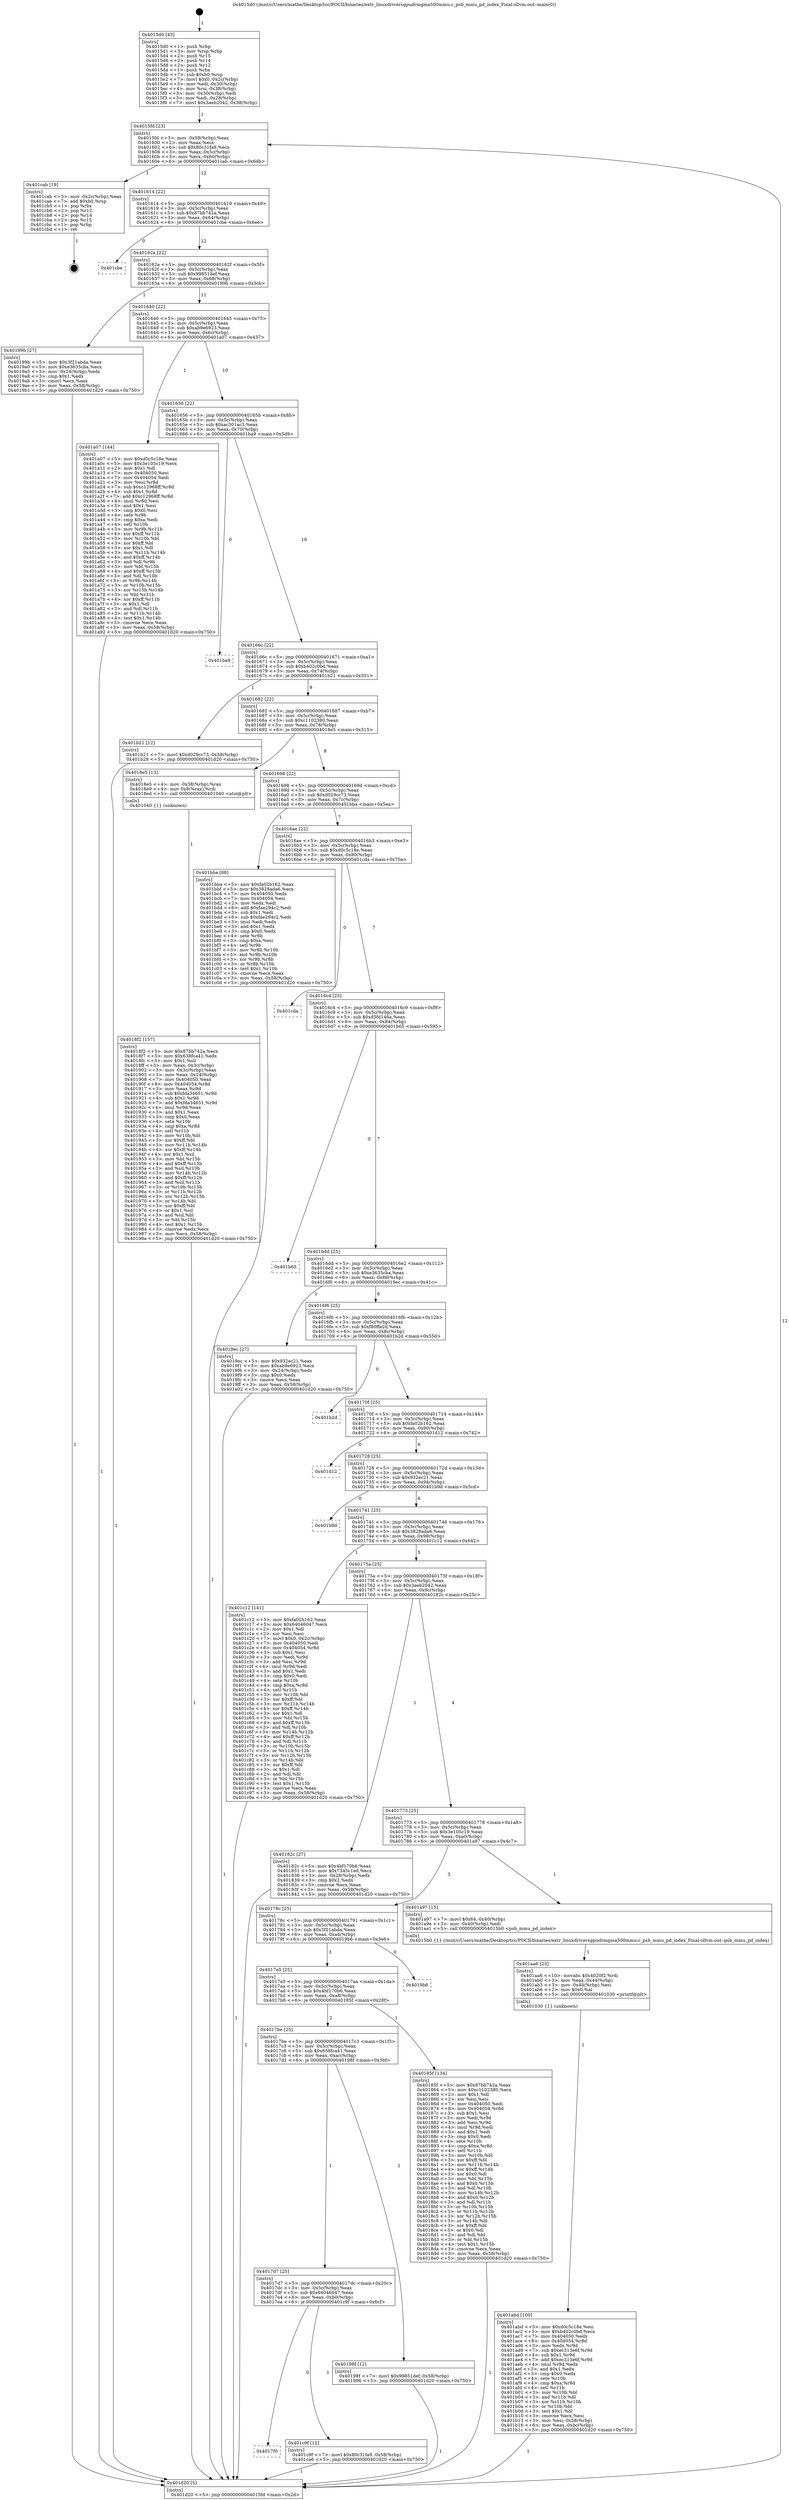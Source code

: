 digraph "0x4015d0" {
  label = "0x4015d0 (/mnt/c/Users/mathe/Desktop/tcc/POCII/binaries/extr_linuxdriversgpudrmgma500mmu.c_psb_mmu_pd_index_Final-ollvm.out::main(0))"
  labelloc = "t"
  node[shape=record]

  Entry [label="",width=0.3,height=0.3,shape=circle,fillcolor=black,style=filled]
  "0x4015fd" [label="{
     0x4015fd [23]\l
     | [instrs]\l
     &nbsp;&nbsp;0x4015fd \<+3\>: mov -0x58(%rbp),%eax\l
     &nbsp;&nbsp;0x401600 \<+2\>: mov %eax,%ecx\l
     &nbsp;&nbsp;0x401602 \<+6\>: sub $0x80c31fa9,%ecx\l
     &nbsp;&nbsp;0x401608 \<+3\>: mov %eax,-0x5c(%rbp)\l
     &nbsp;&nbsp;0x40160b \<+3\>: mov %ecx,-0x60(%rbp)\l
     &nbsp;&nbsp;0x40160e \<+6\>: je 0000000000401cab \<main+0x6db\>\l
  }"]
  "0x401cab" [label="{
     0x401cab [19]\l
     | [instrs]\l
     &nbsp;&nbsp;0x401cab \<+3\>: mov -0x2c(%rbp),%eax\l
     &nbsp;&nbsp;0x401cae \<+7\>: add $0xb0,%rsp\l
     &nbsp;&nbsp;0x401cb5 \<+1\>: pop %rbx\l
     &nbsp;&nbsp;0x401cb6 \<+2\>: pop %r12\l
     &nbsp;&nbsp;0x401cb8 \<+2\>: pop %r14\l
     &nbsp;&nbsp;0x401cba \<+2\>: pop %r15\l
     &nbsp;&nbsp;0x401cbc \<+1\>: pop %rbp\l
     &nbsp;&nbsp;0x401cbd \<+1\>: ret\l
  }"]
  "0x401614" [label="{
     0x401614 [22]\l
     | [instrs]\l
     &nbsp;&nbsp;0x401614 \<+5\>: jmp 0000000000401619 \<main+0x49\>\l
     &nbsp;&nbsp;0x401619 \<+3\>: mov -0x5c(%rbp),%eax\l
     &nbsp;&nbsp;0x40161c \<+5\>: sub $0x87bb742a,%eax\l
     &nbsp;&nbsp;0x401621 \<+3\>: mov %eax,-0x64(%rbp)\l
     &nbsp;&nbsp;0x401624 \<+6\>: je 0000000000401cbe \<main+0x6ee\>\l
  }"]
  Exit [label="",width=0.3,height=0.3,shape=circle,fillcolor=black,style=filled,peripheries=2]
  "0x401cbe" [label="{
     0x401cbe\l
  }", style=dashed]
  "0x40162a" [label="{
     0x40162a [22]\l
     | [instrs]\l
     &nbsp;&nbsp;0x40162a \<+5\>: jmp 000000000040162f \<main+0x5f\>\l
     &nbsp;&nbsp;0x40162f \<+3\>: mov -0x5c(%rbp),%eax\l
     &nbsp;&nbsp;0x401632 \<+5\>: sub $0x99851def,%eax\l
     &nbsp;&nbsp;0x401637 \<+3\>: mov %eax,-0x68(%rbp)\l
     &nbsp;&nbsp;0x40163a \<+6\>: je 000000000040199b \<main+0x3cb\>\l
  }"]
  "0x4017f0" [label="{
     0x4017f0\l
  }", style=dashed]
  "0x40199b" [label="{
     0x40199b [27]\l
     | [instrs]\l
     &nbsp;&nbsp;0x40199b \<+5\>: mov $0x3f21abda,%eax\l
     &nbsp;&nbsp;0x4019a0 \<+5\>: mov $0xe3635cba,%ecx\l
     &nbsp;&nbsp;0x4019a5 \<+3\>: mov -0x24(%rbp),%edx\l
     &nbsp;&nbsp;0x4019a8 \<+3\>: cmp $0x1,%edx\l
     &nbsp;&nbsp;0x4019ab \<+3\>: cmovl %ecx,%eax\l
     &nbsp;&nbsp;0x4019ae \<+3\>: mov %eax,-0x58(%rbp)\l
     &nbsp;&nbsp;0x4019b1 \<+5\>: jmp 0000000000401d20 \<main+0x750\>\l
  }"]
  "0x401640" [label="{
     0x401640 [22]\l
     | [instrs]\l
     &nbsp;&nbsp;0x401640 \<+5\>: jmp 0000000000401645 \<main+0x75\>\l
     &nbsp;&nbsp;0x401645 \<+3\>: mov -0x5c(%rbp),%eax\l
     &nbsp;&nbsp;0x401648 \<+5\>: sub $0xab9e6923,%eax\l
     &nbsp;&nbsp;0x40164d \<+3\>: mov %eax,-0x6c(%rbp)\l
     &nbsp;&nbsp;0x401650 \<+6\>: je 0000000000401a07 \<main+0x437\>\l
  }"]
  "0x401c9f" [label="{
     0x401c9f [12]\l
     | [instrs]\l
     &nbsp;&nbsp;0x401c9f \<+7\>: movl $0x80c31fa9,-0x58(%rbp)\l
     &nbsp;&nbsp;0x401ca6 \<+5\>: jmp 0000000000401d20 \<main+0x750\>\l
  }"]
  "0x401a07" [label="{
     0x401a07 [144]\l
     | [instrs]\l
     &nbsp;&nbsp;0x401a07 \<+5\>: mov $0xd0c5c18e,%eax\l
     &nbsp;&nbsp;0x401a0c \<+5\>: mov $0x3e105c19,%ecx\l
     &nbsp;&nbsp;0x401a11 \<+2\>: mov $0x1,%dl\l
     &nbsp;&nbsp;0x401a13 \<+7\>: mov 0x404050,%esi\l
     &nbsp;&nbsp;0x401a1a \<+7\>: mov 0x404054,%edi\l
     &nbsp;&nbsp;0x401a21 \<+3\>: mov %esi,%r8d\l
     &nbsp;&nbsp;0x401a24 \<+7\>: sub $0xc12968ff,%r8d\l
     &nbsp;&nbsp;0x401a2b \<+4\>: sub $0x1,%r8d\l
     &nbsp;&nbsp;0x401a2f \<+7\>: add $0xc12968ff,%r8d\l
     &nbsp;&nbsp;0x401a36 \<+4\>: imul %r8d,%esi\l
     &nbsp;&nbsp;0x401a3a \<+3\>: and $0x1,%esi\l
     &nbsp;&nbsp;0x401a3d \<+3\>: cmp $0x0,%esi\l
     &nbsp;&nbsp;0x401a40 \<+4\>: sete %r9b\l
     &nbsp;&nbsp;0x401a44 \<+3\>: cmp $0xa,%edi\l
     &nbsp;&nbsp;0x401a47 \<+4\>: setl %r10b\l
     &nbsp;&nbsp;0x401a4b \<+3\>: mov %r9b,%r11b\l
     &nbsp;&nbsp;0x401a4e \<+4\>: xor $0xff,%r11b\l
     &nbsp;&nbsp;0x401a52 \<+3\>: mov %r10b,%bl\l
     &nbsp;&nbsp;0x401a55 \<+3\>: xor $0xff,%bl\l
     &nbsp;&nbsp;0x401a58 \<+3\>: xor $0x1,%dl\l
     &nbsp;&nbsp;0x401a5b \<+3\>: mov %r11b,%r14b\l
     &nbsp;&nbsp;0x401a5e \<+4\>: and $0xff,%r14b\l
     &nbsp;&nbsp;0x401a62 \<+3\>: and %dl,%r9b\l
     &nbsp;&nbsp;0x401a65 \<+3\>: mov %bl,%r15b\l
     &nbsp;&nbsp;0x401a68 \<+4\>: and $0xff,%r15b\l
     &nbsp;&nbsp;0x401a6c \<+3\>: and %dl,%r10b\l
     &nbsp;&nbsp;0x401a6f \<+3\>: or %r9b,%r14b\l
     &nbsp;&nbsp;0x401a72 \<+3\>: or %r10b,%r15b\l
     &nbsp;&nbsp;0x401a75 \<+3\>: xor %r15b,%r14b\l
     &nbsp;&nbsp;0x401a78 \<+3\>: or %bl,%r11b\l
     &nbsp;&nbsp;0x401a7b \<+4\>: xor $0xff,%r11b\l
     &nbsp;&nbsp;0x401a7f \<+3\>: or $0x1,%dl\l
     &nbsp;&nbsp;0x401a82 \<+3\>: and %dl,%r11b\l
     &nbsp;&nbsp;0x401a85 \<+3\>: or %r11b,%r14b\l
     &nbsp;&nbsp;0x401a88 \<+4\>: test $0x1,%r14b\l
     &nbsp;&nbsp;0x401a8c \<+3\>: cmovne %ecx,%eax\l
     &nbsp;&nbsp;0x401a8f \<+3\>: mov %eax,-0x58(%rbp)\l
     &nbsp;&nbsp;0x401a92 \<+5\>: jmp 0000000000401d20 \<main+0x750\>\l
  }"]
  "0x401656" [label="{
     0x401656 [22]\l
     | [instrs]\l
     &nbsp;&nbsp;0x401656 \<+5\>: jmp 000000000040165b \<main+0x8b\>\l
     &nbsp;&nbsp;0x40165b \<+3\>: mov -0x5c(%rbp),%eax\l
     &nbsp;&nbsp;0x40165e \<+5\>: sub $0xac301ac3,%eax\l
     &nbsp;&nbsp;0x401663 \<+3\>: mov %eax,-0x70(%rbp)\l
     &nbsp;&nbsp;0x401666 \<+6\>: je 0000000000401ba9 \<main+0x5d9\>\l
  }"]
  "0x401abd" [label="{
     0x401abd [100]\l
     | [instrs]\l
     &nbsp;&nbsp;0x401abd \<+5\>: mov $0xd0c5c18e,%esi\l
     &nbsp;&nbsp;0x401ac2 \<+5\>: mov $0xb402c0bd,%ecx\l
     &nbsp;&nbsp;0x401ac7 \<+7\>: mov 0x404050,%edx\l
     &nbsp;&nbsp;0x401ace \<+8\>: mov 0x404054,%r8d\l
     &nbsp;&nbsp;0x401ad6 \<+3\>: mov %edx,%r9d\l
     &nbsp;&nbsp;0x401ad9 \<+7\>: sub $0xec313e6f,%r9d\l
     &nbsp;&nbsp;0x401ae0 \<+4\>: sub $0x1,%r9d\l
     &nbsp;&nbsp;0x401ae4 \<+7\>: add $0xec313e6f,%r9d\l
     &nbsp;&nbsp;0x401aeb \<+4\>: imul %r9d,%edx\l
     &nbsp;&nbsp;0x401aef \<+3\>: and $0x1,%edx\l
     &nbsp;&nbsp;0x401af2 \<+3\>: cmp $0x0,%edx\l
     &nbsp;&nbsp;0x401af5 \<+4\>: sete %r10b\l
     &nbsp;&nbsp;0x401af9 \<+4\>: cmp $0xa,%r8d\l
     &nbsp;&nbsp;0x401afd \<+4\>: setl %r11b\l
     &nbsp;&nbsp;0x401b01 \<+3\>: mov %r10b,%bl\l
     &nbsp;&nbsp;0x401b04 \<+3\>: and %r11b,%bl\l
     &nbsp;&nbsp;0x401b07 \<+3\>: xor %r11b,%r10b\l
     &nbsp;&nbsp;0x401b0a \<+3\>: or %r10b,%bl\l
     &nbsp;&nbsp;0x401b0d \<+3\>: test $0x1,%bl\l
     &nbsp;&nbsp;0x401b10 \<+3\>: cmovne %ecx,%esi\l
     &nbsp;&nbsp;0x401b13 \<+3\>: mov %esi,-0x58(%rbp)\l
     &nbsp;&nbsp;0x401b16 \<+6\>: mov %eax,-0xbc(%rbp)\l
     &nbsp;&nbsp;0x401b1c \<+5\>: jmp 0000000000401d20 \<main+0x750\>\l
  }"]
  "0x401ba9" [label="{
     0x401ba9\l
  }", style=dashed]
  "0x40166c" [label="{
     0x40166c [22]\l
     | [instrs]\l
     &nbsp;&nbsp;0x40166c \<+5\>: jmp 0000000000401671 \<main+0xa1\>\l
     &nbsp;&nbsp;0x401671 \<+3\>: mov -0x5c(%rbp),%eax\l
     &nbsp;&nbsp;0x401674 \<+5\>: sub $0xb402c0bd,%eax\l
     &nbsp;&nbsp;0x401679 \<+3\>: mov %eax,-0x74(%rbp)\l
     &nbsp;&nbsp;0x40167c \<+6\>: je 0000000000401b21 \<main+0x551\>\l
  }"]
  "0x401aa6" [label="{
     0x401aa6 [23]\l
     | [instrs]\l
     &nbsp;&nbsp;0x401aa6 \<+10\>: movabs $0x4020f2,%rdi\l
     &nbsp;&nbsp;0x401ab0 \<+3\>: mov %eax,-0x44(%rbp)\l
     &nbsp;&nbsp;0x401ab3 \<+3\>: mov -0x44(%rbp),%esi\l
     &nbsp;&nbsp;0x401ab6 \<+2\>: mov $0x0,%al\l
     &nbsp;&nbsp;0x401ab8 \<+5\>: call 0000000000401030 \<printf@plt\>\l
     | [calls]\l
     &nbsp;&nbsp;0x401030 \{1\} (unknown)\l
  }"]
  "0x401b21" [label="{
     0x401b21 [12]\l
     | [instrs]\l
     &nbsp;&nbsp;0x401b21 \<+7\>: movl $0xd029cc73,-0x58(%rbp)\l
     &nbsp;&nbsp;0x401b28 \<+5\>: jmp 0000000000401d20 \<main+0x750\>\l
  }"]
  "0x401682" [label="{
     0x401682 [22]\l
     | [instrs]\l
     &nbsp;&nbsp;0x401682 \<+5\>: jmp 0000000000401687 \<main+0xb7\>\l
     &nbsp;&nbsp;0x401687 \<+3\>: mov -0x5c(%rbp),%eax\l
     &nbsp;&nbsp;0x40168a \<+5\>: sub $0xc1102380,%eax\l
     &nbsp;&nbsp;0x40168f \<+3\>: mov %eax,-0x78(%rbp)\l
     &nbsp;&nbsp;0x401692 \<+6\>: je 00000000004018e5 \<main+0x315\>\l
  }"]
  "0x4017d7" [label="{
     0x4017d7 [25]\l
     | [instrs]\l
     &nbsp;&nbsp;0x4017d7 \<+5\>: jmp 00000000004017dc \<main+0x20c\>\l
     &nbsp;&nbsp;0x4017dc \<+3\>: mov -0x5c(%rbp),%eax\l
     &nbsp;&nbsp;0x4017df \<+5\>: sub $0x64046047,%eax\l
     &nbsp;&nbsp;0x4017e4 \<+6\>: mov %eax,-0xb0(%rbp)\l
     &nbsp;&nbsp;0x4017ea \<+6\>: je 0000000000401c9f \<main+0x6cf\>\l
  }"]
  "0x4018e5" [label="{
     0x4018e5 [13]\l
     | [instrs]\l
     &nbsp;&nbsp;0x4018e5 \<+4\>: mov -0x38(%rbp),%rax\l
     &nbsp;&nbsp;0x4018e9 \<+4\>: mov 0x8(%rax),%rdi\l
     &nbsp;&nbsp;0x4018ed \<+5\>: call 0000000000401040 \<atoi@plt\>\l
     | [calls]\l
     &nbsp;&nbsp;0x401040 \{1\} (unknown)\l
  }"]
  "0x401698" [label="{
     0x401698 [22]\l
     | [instrs]\l
     &nbsp;&nbsp;0x401698 \<+5\>: jmp 000000000040169d \<main+0xcd\>\l
     &nbsp;&nbsp;0x40169d \<+3\>: mov -0x5c(%rbp),%eax\l
     &nbsp;&nbsp;0x4016a0 \<+5\>: sub $0xd029cc73,%eax\l
     &nbsp;&nbsp;0x4016a5 \<+3\>: mov %eax,-0x7c(%rbp)\l
     &nbsp;&nbsp;0x4016a8 \<+6\>: je 0000000000401bba \<main+0x5ea\>\l
  }"]
  "0x40198f" [label="{
     0x40198f [12]\l
     | [instrs]\l
     &nbsp;&nbsp;0x40198f \<+7\>: movl $0x99851def,-0x58(%rbp)\l
     &nbsp;&nbsp;0x401996 \<+5\>: jmp 0000000000401d20 \<main+0x750\>\l
  }"]
  "0x401bba" [label="{
     0x401bba [88]\l
     | [instrs]\l
     &nbsp;&nbsp;0x401bba \<+5\>: mov $0xfa02b162,%eax\l
     &nbsp;&nbsp;0x401bbf \<+5\>: mov $0x3828ada6,%ecx\l
     &nbsp;&nbsp;0x401bc4 \<+7\>: mov 0x404050,%edx\l
     &nbsp;&nbsp;0x401bcb \<+7\>: mov 0x404054,%esi\l
     &nbsp;&nbsp;0x401bd2 \<+2\>: mov %edx,%edi\l
     &nbsp;&nbsp;0x401bd4 \<+6\>: add $0xfae294c2,%edi\l
     &nbsp;&nbsp;0x401bda \<+3\>: sub $0x1,%edi\l
     &nbsp;&nbsp;0x401bdd \<+6\>: sub $0xfae294c2,%edi\l
     &nbsp;&nbsp;0x401be3 \<+3\>: imul %edi,%edx\l
     &nbsp;&nbsp;0x401be6 \<+3\>: and $0x1,%edx\l
     &nbsp;&nbsp;0x401be9 \<+3\>: cmp $0x0,%edx\l
     &nbsp;&nbsp;0x401bec \<+4\>: sete %r8b\l
     &nbsp;&nbsp;0x401bf0 \<+3\>: cmp $0xa,%esi\l
     &nbsp;&nbsp;0x401bf3 \<+4\>: setl %r9b\l
     &nbsp;&nbsp;0x401bf7 \<+3\>: mov %r8b,%r10b\l
     &nbsp;&nbsp;0x401bfa \<+3\>: and %r9b,%r10b\l
     &nbsp;&nbsp;0x401bfd \<+3\>: xor %r9b,%r8b\l
     &nbsp;&nbsp;0x401c00 \<+3\>: or %r8b,%r10b\l
     &nbsp;&nbsp;0x401c03 \<+4\>: test $0x1,%r10b\l
     &nbsp;&nbsp;0x401c07 \<+3\>: cmovne %ecx,%eax\l
     &nbsp;&nbsp;0x401c0a \<+3\>: mov %eax,-0x58(%rbp)\l
     &nbsp;&nbsp;0x401c0d \<+5\>: jmp 0000000000401d20 \<main+0x750\>\l
  }"]
  "0x4016ae" [label="{
     0x4016ae [22]\l
     | [instrs]\l
     &nbsp;&nbsp;0x4016ae \<+5\>: jmp 00000000004016b3 \<main+0xe3\>\l
     &nbsp;&nbsp;0x4016b3 \<+3\>: mov -0x5c(%rbp),%eax\l
     &nbsp;&nbsp;0x4016b6 \<+5\>: sub $0xd0c5c18e,%eax\l
     &nbsp;&nbsp;0x4016bb \<+3\>: mov %eax,-0x80(%rbp)\l
     &nbsp;&nbsp;0x4016be \<+6\>: je 0000000000401cda \<main+0x70a\>\l
  }"]
  "0x4018f2" [label="{
     0x4018f2 [157]\l
     | [instrs]\l
     &nbsp;&nbsp;0x4018f2 \<+5\>: mov $0x87bb742a,%ecx\l
     &nbsp;&nbsp;0x4018f7 \<+5\>: mov $0x638fca41,%edx\l
     &nbsp;&nbsp;0x4018fc \<+3\>: mov $0x1,%sil\l
     &nbsp;&nbsp;0x4018ff \<+3\>: mov %eax,-0x3c(%rbp)\l
     &nbsp;&nbsp;0x401902 \<+3\>: mov -0x3c(%rbp),%eax\l
     &nbsp;&nbsp;0x401905 \<+3\>: mov %eax,-0x24(%rbp)\l
     &nbsp;&nbsp;0x401908 \<+7\>: mov 0x404050,%eax\l
     &nbsp;&nbsp;0x40190f \<+8\>: mov 0x404054,%r8d\l
     &nbsp;&nbsp;0x401917 \<+3\>: mov %eax,%r9d\l
     &nbsp;&nbsp;0x40191a \<+7\>: sub $0xfda34651,%r9d\l
     &nbsp;&nbsp;0x401921 \<+4\>: sub $0x1,%r9d\l
     &nbsp;&nbsp;0x401925 \<+7\>: add $0xfda34651,%r9d\l
     &nbsp;&nbsp;0x40192c \<+4\>: imul %r9d,%eax\l
     &nbsp;&nbsp;0x401930 \<+3\>: and $0x1,%eax\l
     &nbsp;&nbsp;0x401933 \<+3\>: cmp $0x0,%eax\l
     &nbsp;&nbsp;0x401936 \<+4\>: sete %r10b\l
     &nbsp;&nbsp;0x40193a \<+4\>: cmp $0xa,%r8d\l
     &nbsp;&nbsp;0x40193e \<+4\>: setl %r11b\l
     &nbsp;&nbsp;0x401942 \<+3\>: mov %r10b,%bl\l
     &nbsp;&nbsp;0x401945 \<+3\>: xor $0xff,%bl\l
     &nbsp;&nbsp;0x401948 \<+3\>: mov %r11b,%r14b\l
     &nbsp;&nbsp;0x40194b \<+4\>: xor $0xff,%r14b\l
     &nbsp;&nbsp;0x40194f \<+4\>: xor $0x1,%sil\l
     &nbsp;&nbsp;0x401953 \<+3\>: mov %bl,%r15b\l
     &nbsp;&nbsp;0x401956 \<+4\>: and $0xff,%r15b\l
     &nbsp;&nbsp;0x40195a \<+3\>: and %sil,%r10b\l
     &nbsp;&nbsp;0x40195d \<+3\>: mov %r14b,%r12b\l
     &nbsp;&nbsp;0x401960 \<+4\>: and $0xff,%r12b\l
     &nbsp;&nbsp;0x401964 \<+3\>: and %sil,%r11b\l
     &nbsp;&nbsp;0x401967 \<+3\>: or %r10b,%r15b\l
     &nbsp;&nbsp;0x40196a \<+3\>: or %r11b,%r12b\l
     &nbsp;&nbsp;0x40196d \<+3\>: xor %r12b,%r15b\l
     &nbsp;&nbsp;0x401970 \<+3\>: or %r14b,%bl\l
     &nbsp;&nbsp;0x401973 \<+3\>: xor $0xff,%bl\l
     &nbsp;&nbsp;0x401976 \<+4\>: or $0x1,%sil\l
     &nbsp;&nbsp;0x40197a \<+3\>: and %sil,%bl\l
     &nbsp;&nbsp;0x40197d \<+3\>: or %bl,%r15b\l
     &nbsp;&nbsp;0x401980 \<+4\>: test $0x1,%r15b\l
     &nbsp;&nbsp;0x401984 \<+3\>: cmovne %edx,%ecx\l
     &nbsp;&nbsp;0x401987 \<+3\>: mov %ecx,-0x58(%rbp)\l
     &nbsp;&nbsp;0x40198a \<+5\>: jmp 0000000000401d20 \<main+0x750\>\l
  }"]
  "0x401cda" [label="{
     0x401cda\l
  }", style=dashed]
  "0x4016c4" [label="{
     0x4016c4 [25]\l
     | [instrs]\l
     &nbsp;&nbsp;0x4016c4 \<+5\>: jmp 00000000004016c9 \<main+0xf9\>\l
     &nbsp;&nbsp;0x4016c9 \<+3\>: mov -0x5c(%rbp),%eax\l
     &nbsp;&nbsp;0x4016cc \<+5\>: sub $0xd5fd146a,%eax\l
     &nbsp;&nbsp;0x4016d1 \<+6\>: mov %eax,-0x84(%rbp)\l
     &nbsp;&nbsp;0x4016d7 \<+6\>: je 0000000000401b65 \<main+0x595\>\l
  }"]
  "0x4017be" [label="{
     0x4017be [25]\l
     | [instrs]\l
     &nbsp;&nbsp;0x4017be \<+5\>: jmp 00000000004017c3 \<main+0x1f3\>\l
     &nbsp;&nbsp;0x4017c3 \<+3\>: mov -0x5c(%rbp),%eax\l
     &nbsp;&nbsp;0x4017c6 \<+5\>: sub $0x638fca41,%eax\l
     &nbsp;&nbsp;0x4017cb \<+6\>: mov %eax,-0xac(%rbp)\l
     &nbsp;&nbsp;0x4017d1 \<+6\>: je 000000000040198f \<main+0x3bf\>\l
  }"]
  "0x401b65" [label="{
     0x401b65\l
  }", style=dashed]
  "0x4016dd" [label="{
     0x4016dd [25]\l
     | [instrs]\l
     &nbsp;&nbsp;0x4016dd \<+5\>: jmp 00000000004016e2 \<main+0x112\>\l
     &nbsp;&nbsp;0x4016e2 \<+3\>: mov -0x5c(%rbp),%eax\l
     &nbsp;&nbsp;0x4016e5 \<+5\>: sub $0xe3635cba,%eax\l
     &nbsp;&nbsp;0x4016ea \<+6\>: mov %eax,-0x88(%rbp)\l
     &nbsp;&nbsp;0x4016f0 \<+6\>: je 00000000004019ec \<main+0x41c\>\l
  }"]
  "0x40185f" [label="{
     0x40185f [134]\l
     | [instrs]\l
     &nbsp;&nbsp;0x40185f \<+5\>: mov $0x87bb742a,%eax\l
     &nbsp;&nbsp;0x401864 \<+5\>: mov $0xc1102380,%ecx\l
     &nbsp;&nbsp;0x401869 \<+2\>: mov $0x1,%dl\l
     &nbsp;&nbsp;0x40186b \<+2\>: xor %esi,%esi\l
     &nbsp;&nbsp;0x40186d \<+7\>: mov 0x404050,%edi\l
     &nbsp;&nbsp;0x401874 \<+8\>: mov 0x404054,%r8d\l
     &nbsp;&nbsp;0x40187c \<+3\>: sub $0x1,%esi\l
     &nbsp;&nbsp;0x40187f \<+3\>: mov %edi,%r9d\l
     &nbsp;&nbsp;0x401882 \<+3\>: add %esi,%r9d\l
     &nbsp;&nbsp;0x401885 \<+4\>: imul %r9d,%edi\l
     &nbsp;&nbsp;0x401889 \<+3\>: and $0x1,%edi\l
     &nbsp;&nbsp;0x40188c \<+3\>: cmp $0x0,%edi\l
     &nbsp;&nbsp;0x40188f \<+4\>: sete %r10b\l
     &nbsp;&nbsp;0x401893 \<+4\>: cmp $0xa,%r8d\l
     &nbsp;&nbsp;0x401897 \<+4\>: setl %r11b\l
     &nbsp;&nbsp;0x40189b \<+3\>: mov %r10b,%bl\l
     &nbsp;&nbsp;0x40189e \<+3\>: xor $0xff,%bl\l
     &nbsp;&nbsp;0x4018a1 \<+3\>: mov %r11b,%r14b\l
     &nbsp;&nbsp;0x4018a4 \<+4\>: xor $0xff,%r14b\l
     &nbsp;&nbsp;0x4018a8 \<+3\>: xor $0x0,%dl\l
     &nbsp;&nbsp;0x4018ab \<+3\>: mov %bl,%r15b\l
     &nbsp;&nbsp;0x4018ae \<+4\>: and $0x0,%r15b\l
     &nbsp;&nbsp;0x4018b2 \<+3\>: and %dl,%r10b\l
     &nbsp;&nbsp;0x4018b5 \<+3\>: mov %r14b,%r12b\l
     &nbsp;&nbsp;0x4018b8 \<+4\>: and $0x0,%r12b\l
     &nbsp;&nbsp;0x4018bc \<+3\>: and %dl,%r11b\l
     &nbsp;&nbsp;0x4018bf \<+3\>: or %r10b,%r15b\l
     &nbsp;&nbsp;0x4018c2 \<+3\>: or %r11b,%r12b\l
     &nbsp;&nbsp;0x4018c5 \<+3\>: xor %r12b,%r15b\l
     &nbsp;&nbsp;0x4018c8 \<+3\>: or %r14b,%bl\l
     &nbsp;&nbsp;0x4018cb \<+3\>: xor $0xff,%bl\l
     &nbsp;&nbsp;0x4018ce \<+3\>: or $0x0,%dl\l
     &nbsp;&nbsp;0x4018d1 \<+2\>: and %dl,%bl\l
     &nbsp;&nbsp;0x4018d3 \<+3\>: or %bl,%r15b\l
     &nbsp;&nbsp;0x4018d6 \<+4\>: test $0x1,%r15b\l
     &nbsp;&nbsp;0x4018da \<+3\>: cmovne %ecx,%eax\l
     &nbsp;&nbsp;0x4018dd \<+3\>: mov %eax,-0x58(%rbp)\l
     &nbsp;&nbsp;0x4018e0 \<+5\>: jmp 0000000000401d20 \<main+0x750\>\l
  }"]
  "0x4019ec" [label="{
     0x4019ec [27]\l
     | [instrs]\l
     &nbsp;&nbsp;0x4019ec \<+5\>: mov $0x932ec21,%eax\l
     &nbsp;&nbsp;0x4019f1 \<+5\>: mov $0xab9e6923,%ecx\l
     &nbsp;&nbsp;0x4019f6 \<+3\>: mov -0x24(%rbp),%edx\l
     &nbsp;&nbsp;0x4019f9 \<+3\>: cmp $0x0,%edx\l
     &nbsp;&nbsp;0x4019fc \<+3\>: cmove %ecx,%eax\l
     &nbsp;&nbsp;0x4019ff \<+3\>: mov %eax,-0x58(%rbp)\l
     &nbsp;&nbsp;0x401a02 \<+5\>: jmp 0000000000401d20 \<main+0x750\>\l
  }"]
  "0x4016f6" [label="{
     0x4016f6 [25]\l
     | [instrs]\l
     &nbsp;&nbsp;0x4016f6 \<+5\>: jmp 00000000004016fb \<main+0x12b\>\l
     &nbsp;&nbsp;0x4016fb \<+3\>: mov -0x5c(%rbp),%eax\l
     &nbsp;&nbsp;0x4016fe \<+5\>: sub $0xf80ffa2d,%eax\l
     &nbsp;&nbsp;0x401703 \<+6\>: mov %eax,-0x8c(%rbp)\l
     &nbsp;&nbsp;0x401709 \<+6\>: je 0000000000401b2d \<main+0x55d\>\l
  }"]
  "0x4017a5" [label="{
     0x4017a5 [25]\l
     | [instrs]\l
     &nbsp;&nbsp;0x4017a5 \<+5\>: jmp 00000000004017aa \<main+0x1da\>\l
     &nbsp;&nbsp;0x4017aa \<+3\>: mov -0x5c(%rbp),%eax\l
     &nbsp;&nbsp;0x4017ad \<+5\>: sub $0x4bf170b6,%eax\l
     &nbsp;&nbsp;0x4017b2 \<+6\>: mov %eax,-0xa8(%rbp)\l
     &nbsp;&nbsp;0x4017b8 \<+6\>: je 000000000040185f \<main+0x28f\>\l
  }"]
  "0x401b2d" [label="{
     0x401b2d\l
  }", style=dashed]
  "0x40170f" [label="{
     0x40170f [25]\l
     | [instrs]\l
     &nbsp;&nbsp;0x40170f \<+5\>: jmp 0000000000401714 \<main+0x144\>\l
     &nbsp;&nbsp;0x401714 \<+3\>: mov -0x5c(%rbp),%eax\l
     &nbsp;&nbsp;0x401717 \<+5\>: sub $0xfa02b162,%eax\l
     &nbsp;&nbsp;0x40171c \<+6\>: mov %eax,-0x90(%rbp)\l
     &nbsp;&nbsp;0x401722 \<+6\>: je 0000000000401d12 \<main+0x742\>\l
  }"]
  "0x4019b6" [label="{
     0x4019b6\l
  }", style=dashed]
  "0x401d12" [label="{
     0x401d12\l
  }", style=dashed]
  "0x401728" [label="{
     0x401728 [25]\l
     | [instrs]\l
     &nbsp;&nbsp;0x401728 \<+5\>: jmp 000000000040172d \<main+0x15d\>\l
     &nbsp;&nbsp;0x40172d \<+3\>: mov -0x5c(%rbp),%eax\l
     &nbsp;&nbsp;0x401730 \<+5\>: sub $0x932ec21,%eax\l
     &nbsp;&nbsp;0x401735 \<+6\>: mov %eax,-0x94(%rbp)\l
     &nbsp;&nbsp;0x40173b \<+6\>: je 0000000000401b9d \<main+0x5cd\>\l
  }"]
  "0x40178c" [label="{
     0x40178c [25]\l
     | [instrs]\l
     &nbsp;&nbsp;0x40178c \<+5\>: jmp 0000000000401791 \<main+0x1c1\>\l
     &nbsp;&nbsp;0x401791 \<+3\>: mov -0x5c(%rbp),%eax\l
     &nbsp;&nbsp;0x401794 \<+5\>: sub $0x3f21abda,%eax\l
     &nbsp;&nbsp;0x401799 \<+6\>: mov %eax,-0xa4(%rbp)\l
     &nbsp;&nbsp;0x40179f \<+6\>: je 00000000004019b6 \<main+0x3e6\>\l
  }"]
  "0x401b9d" [label="{
     0x401b9d\l
  }", style=dashed]
  "0x401741" [label="{
     0x401741 [25]\l
     | [instrs]\l
     &nbsp;&nbsp;0x401741 \<+5\>: jmp 0000000000401746 \<main+0x176\>\l
     &nbsp;&nbsp;0x401746 \<+3\>: mov -0x5c(%rbp),%eax\l
     &nbsp;&nbsp;0x401749 \<+5\>: sub $0x3828ada6,%eax\l
     &nbsp;&nbsp;0x40174e \<+6\>: mov %eax,-0x98(%rbp)\l
     &nbsp;&nbsp;0x401754 \<+6\>: je 0000000000401c12 \<main+0x642\>\l
  }"]
  "0x401a97" [label="{
     0x401a97 [15]\l
     | [instrs]\l
     &nbsp;&nbsp;0x401a97 \<+7\>: movl $0x64,-0x40(%rbp)\l
     &nbsp;&nbsp;0x401a9e \<+3\>: mov -0x40(%rbp),%edi\l
     &nbsp;&nbsp;0x401aa1 \<+5\>: call 00000000004015b0 \<psb_mmu_pd_index\>\l
     | [calls]\l
     &nbsp;&nbsp;0x4015b0 \{1\} (/mnt/c/Users/mathe/Desktop/tcc/POCII/binaries/extr_linuxdriversgpudrmgma500mmu.c_psb_mmu_pd_index_Final-ollvm.out::psb_mmu_pd_index)\l
  }"]
  "0x401c12" [label="{
     0x401c12 [141]\l
     | [instrs]\l
     &nbsp;&nbsp;0x401c12 \<+5\>: mov $0xfa02b162,%eax\l
     &nbsp;&nbsp;0x401c17 \<+5\>: mov $0x64046047,%ecx\l
     &nbsp;&nbsp;0x401c1c \<+2\>: mov $0x1,%dl\l
     &nbsp;&nbsp;0x401c1e \<+2\>: xor %esi,%esi\l
     &nbsp;&nbsp;0x401c20 \<+7\>: movl $0x0,-0x2c(%rbp)\l
     &nbsp;&nbsp;0x401c27 \<+7\>: mov 0x404050,%edi\l
     &nbsp;&nbsp;0x401c2e \<+8\>: mov 0x404054,%r8d\l
     &nbsp;&nbsp;0x401c36 \<+3\>: sub $0x1,%esi\l
     &nbsp;&nbsp;0x401c39 \<+3\>: mov %edi,%r9d\l
     &nbsp;&nbsp;0x401c3c \<+3\>: add %esi,%r9d\l
     &nbsp;&nbsp;0x401c3f \<+4\>: imul %r9d,%edi\l
     &nbsp;&nbsp;0x401c43 \<+3\>: and $0x1,%edi\l
     &nbsp;&nbsp;0x401c46 \<+3\>: cmp $0x0,%edi\l
     &nbsp;&nbsp;0x401c49 \<+4\>: sete %r10b\l
     &nbsp;&nbsp;0x401c4d \<+4\>: cmp $0xa,%r8d\l
     &nbsp;&nbsp;0x401c51 \<+4\>: setl %r11b\l
     &nbsp;&nbsp;0x401c55 \<+3\>: mov %r10b,%bl\l
     &nbsp;&nbsp;0x401c58 \<+3\>: xor $0xff,%bl\l
     &nbsp;&nbsp;0x401c5b \<+3\>: mov %r11b,%r14b\l
     &nbsp;&nbsp;0x401c5e \<+4\>: xor $0xff,%r14b\l
     &nbsp;&nbsp;0x401c62 \<+3\>: xor $0x1,%dl\l
     &nbsp;&nbsp;0x401c65 \<+3\>: mov %bl,%r15b\l
     &nbsp;&nbsp;0x401c68 \<+4\>: and $0xff,%r15b\l
     &nbsp;&nbsp;0x401c6c \<+3\>: and %dl,%r10b\l
     &nbsp;&nbsp;0x401c6f \<+3\>: mov %r14b,%r12b\l
     &nbsp;&nbsp;0x401c72 \<+4\>: and $0xff,%r12b\l
     &nbsp;&nbsp;0x401c76 \<+3\>: and %dl,%r11b\l
     &nbsp;&nbsp;0x401c79 \<+3\>: or %r10b,%r15b\l
     &nbsp;&nbsp;0x401c7c \<+3\>: or %r11b,%r12b\l
     &nbsp;&nbsp;0x401c7f \<+3\>: xor %r12b,%r15b\l
     &nbsp;&nbsp;0x401c82 \<+3\>: or %r14b,%bl\l
     &nbsp;&nbsp;0x401c85 \<+3\>: xor $0xff,%bl\l
     &nbsp;&nbsp;0x401c88 \<+3\>: or $0x1,%dl\l
     &nbsp;&nbsp;0x401c8b \<+2\>: and %dl,%bl\l
     &nbsp;&nbsp;0x401c8d \<+3\>: or %bl,%r15b\l
     &nbsp;&nbsp;0x401c90 \<+4\>: test $0x1,%r15b\l
     &nbsp;&nbsp;0x401c94 \<+3\>: cmovne %ecx,%eax\l
     &nbsp;&nbsp;0x401c97 \<+3\>: mov %eax,-0x58(%rbp)\l
     &nbsp;&nbsp;0x401c9a \<+5\>: jmp 0000000000401d20 \<main+0x750\>\l
  }"]
  "0x40175a" [label="{
     0x40175a [25]\l
     | [instrs]\l
     &nbsp;&nbsp;0x40175a \<+5\>: jmp 000000000040175f \<main+0x18f\>\l
     &nbsp;&nbsp;0x40175f \<+3\>: mov -0x5c(%rbp),%eax\l
     &nbsp;&nbsp;0x401762 \<+5\>: sub $0x3aeb2042,%eax\l
     &nbsp;&nbsp;0x401767 \<+6\>: mov %eax,-0x9c(%rbp)\l
     &nbsp;&nbsp;0x40176d \<+6\>: je 000000000040182c \<main+0x25c\>\l
  }"]
  "0x4015d0" [label="{
     0x4015d0 [45]\l
     | [instrs]\l
     &nbsp;&nbsp;0x4015d0 \<+1\>: push %rbp\l
     &nbsp;&nbsp;0x4015d1 \<+3\>: mov %rsp,%rbp\l
     &nbsp;&nbsp;0x4015d4 \<+2\>: push %r15\l
     &nbsp;&nbsp;0x4015d6 \<+2\>: push %r14\l
     &nbsp;&nbsp;0x4015d8 \<+2\>: push %r12\l
     &nbsp;&nbsp;0x4015da \<+1\>: push %rbx\l
     &nbsp;&nbsp;0x4015db \<+7\>: sub $0xb0,%rsp\l
     &nbsp;&nbsp;0x4015e2 \<+7\>: movl $0x0,-0x2c(%rbp)\l
     &nbsp;&nbsp;0x4015e9 \<+3\>: mov %edi,-0x30(%rbp)\l
     &nbsp;&nbsp;0x4015ec \<+4\>: mov %rsi,-0x38(%rbp)\l
     &nbsp;&nbsp;0x4015f0 \<+3\>: mov -0x30(%rbp),%edi\l
     &nbsp;&nbsp;0x4015f3 \<+3\>: mov %edi,-0x28(%rbp)\l
     &nbsp;&nbsp;0x4015f6 \<+7\>: movl $0x3aeb2042,-0x58(%rbp)\l
  }"]
  "0x40182c" [label="{
     0x40182c [27]\l
     | [instrs]\l
     &nbsp;&nbsp;0x40182c \<+5\>: mov $0x4bf170b6,%eax\l
     &nbsp;&nbsp;0x401831 \<+5\>: mov $0x7345c1ed,%ecx\l
     &nbsp;&nbsp;0x401836 \<+3\>: mov -0x28(%rbp),%edx\l
     &nbsp;&nbsp;0x401839 \<+3\>: cmp $0x2,%edx\l
     &nbsp;&nbsp;0x40183c \<+3\>: cmovne %ecx,%eax\l
     &nbsp;&nbsp;0x40183f \<+3\>: mov %eax,-0x58(%rbp)\l
     &nbsp;&nbsp;0x401842 \<+5\>: jmp 0000000000401d20 \<main+0x750\>\l
  }"]
  "0x401773" [label="{
     0x401773 [25]\l
     | [instrs]\l
     &nbsp;&nbsp;0x401773 \<+5\>: jmp 0000000000401778 \<main+0x1a8\>\l
     &nbsp;&nbsp;0x401778 \<+3\>: mov -0x5c(%rbp),%eax\l
     &nbsp;&nbsp;0x40177b \<+5\>: sub $0x3e105c19,%eax\l
     &nbsp;&nbsp;0x401780 \<+6\>: mov %eax,-0xa0(%rbp)\l
     &nbsp;&nbsp;0x401786 \<+6\>: je 0000000000401a97 \<main+0x4c7\>\l
  }"]
  "0x401d20" [label="{
     0x401d20 [5]\l
     | [instrs]\l
     &nbsp;&nbsp;0x401d20 \<+5\>: jmp 00000000004015fd \<main+0x2d\>\l
  }"]
  Entry -> "0x4015d0" [label=" 1"]
  "0x4015fd" -> "0x401cab" [label=" 1"]
  "0x4015fd" -> "0x401614" [label=" 12"]
  "0x401cab" -> Exit [label=" 1"]
  "0x401614" -> "0x401cbe" [label=" 0"]
  "0x401614" -> "0x40162a" [label=" 12"]
  "0x401c9f" -> "0x401d20" [label=" 1"]
  "0x40162a" -> "0x40199b" [label=" 1"]
  "0x40162a" -> "0x401640" [label=" 11"]
  "0x4017d7" -> "0x4017f0" [label=" 0"]
  "0x401640" -> "0x401a07" [label=" 1"]
  "0x401640" -> "0x401656" [label=" 10"]
  "0x4017d7" -> "0x401c9f" [label=" 1"]
  "0x401656" -> "0x401ba9" [label=" 0"]
  "0x401656" -> "0x40166c" [label=" 10"]
  "0x401c12" -> "0x401d20" [label=" 1"]
  "0x40166c" -> "0x401b21" [label=" 1"]
  "0x40166c" -> "0x401682" [label=" 9"]
  "0x401bba" -> "0x401d20" [label=" 1"]
  "0x401682" -> "0x4018e5" [label=" 1"]
  "0x401682" -> "0x401698" [label=" 8"]
  "0x401b21" -> "0x401d20" [label=" 1"]
  "0x401698" -> "0x401bba" [label=" 1"]
  "0x401698" -> "0x4016ae" [label=" 7"]
  "0x401abd" -> "0x401d20" [label=" 1"]
  "0x4016ae" -> "0x401cda" [label=" 0"]
  "0x4016ae" -> "0x4016c4" [label=" 7"]
  "0x401a97" -> "0x401aa6" [label=" 1"]
  "0x4016c4" -> "0x401b65" [label=" 0"]
  "0x4016c4" -> "0x4016dd" [label=" 7"]
  "0x401a07" -> "0x401d20" [label=" 1"]
  "0x4016dd" -> "0x4019ec" [label=" 1"]
  "0x4016dd" -> "0x4016f6" [label=" 6"]
  "0x4019ec" -> "0x401d20" [label=" 1"]
  "0x4016f6" -> "0x401b2d" [label=" 0"]
  "0x4016f6" -> "0x40170f" [label=" 6"]
  "0x40198f" -> "0x401d20" [label=" 1"]
  "0x40170f" -> "0x401d12" [label=" 0"]
  "0x40170f" -> "0x401728" [label=" 6"]
  "0x4017be" -> "0x4017d7" [label=" 1"]
  "0x401728" -> "0x401b9d" [label=" 0"]
  "0x401728" -> "0x401741" [label=" 6"]
  "0x401aa6" -> "0x401abd" [label=" 1"]
  "0x401741" -> "0x401c12" [label=" 1"]
  "0x401741" -> "0x40175a" [label=" 5"]
  "0x4018f2" -> "0x401d20" [label=" 1"]
  "0x40175a" -> "0x40182c" [label=" 1"]
  "0x40175a" -> "0x401773" [label=" 4"]
  "0x40182c" -> "0x401d20" [label=" 1"]
  "0x4015d0" -> "0x4015fd" [label=" 1"]
  "0x401d20" -> "0x4015fd" [label=" 12"]
  "0x4018e5" -> "0x4018f2" [label=" 1"]
  "0x401773" -> "0x401a97" [label=" 1"]
  "0x401773" -> "0x40178c" [label=" 3"]
  "0x4017be" -> "0x40198f" [label=" 1"]
  "0x40178c" -> "0x4019b6" [label=" 0"]
  "0x40178c" -> "0x4017a5" [label=" 3"]
  "0x40199b" -> "0x401d20" [label=" 1"]
  "0x4017a5" -> "0x40185f" [label=" 1"]
  "0x4017a5" -> "0x4017be" [label=" 2"]
  "0x40185f" -> "0x401d20" [label=" 1"]
}

